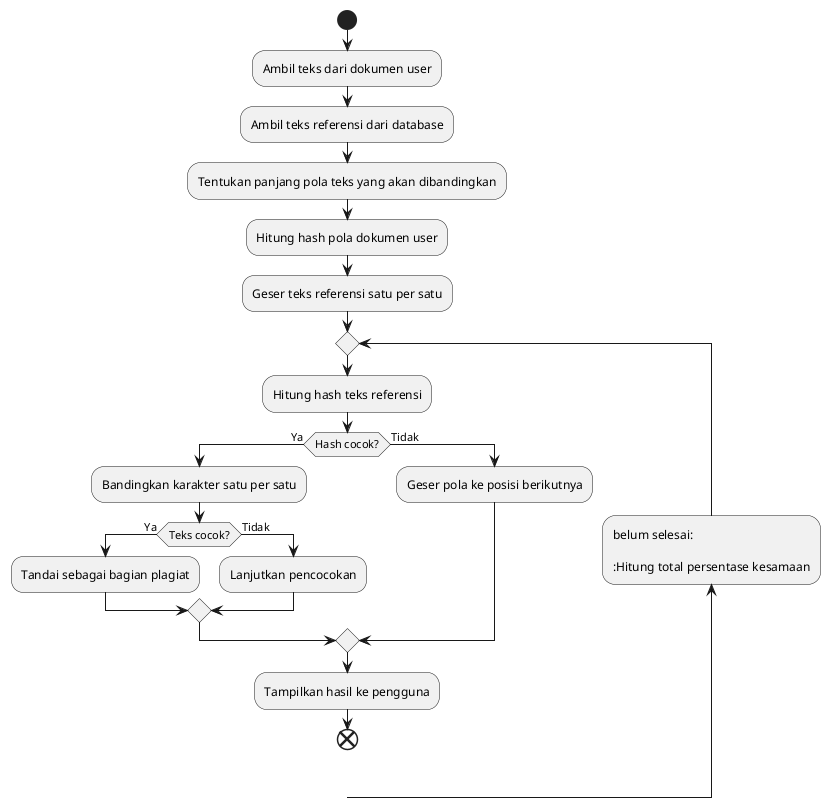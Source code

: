 @startuml
start

:Ambil teks dari dokumen user;

:Ambil teks referensi dari database;

:Tentukan panjang pola teks yang akan dibandingkan;

:Hitung hash pola dokumen user;

:Geser teks referensi satu per satu;

repeat
  :Hitung hash teks referensi;

  if (Hash cocok?) then (Ya)
    :Bandingkan karakter satu per satu;
    if (Teks cocok?) then (Ya)
      :Tandai sebagai bagian plagiat;
    else (Tidak)
      :Lanjutkan pencocokan;
    endif
  else (Tidak)
    :Geser pola ke posisi berikutnya;
  endif
backward :belum selesai:

:Hitung total persentase kesamaan;

:Tampilkan hasil ke pengguna;

end
@enduml